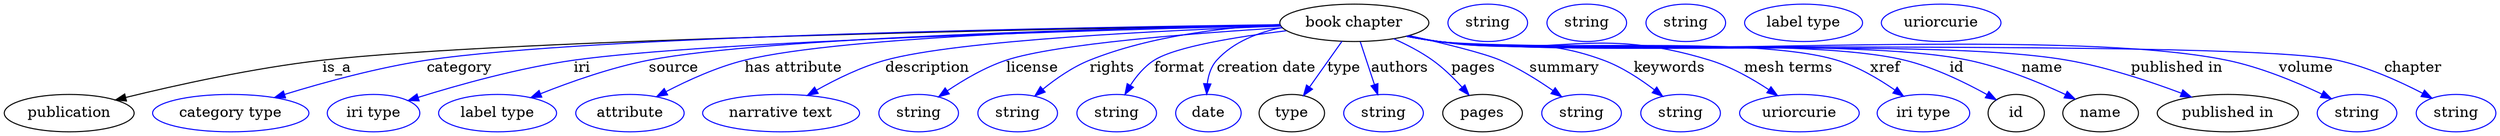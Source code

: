 digraph {
	graph [bb="0,0,1999.6,123"];
	node [label="\N"];
	"book chapter"	 [height=0.5,
		label="book chapter",
		pos="1070,105",
		width=1.5707];
	publication	 [height=0.5,
		pos="50.046,18",
		width=1.3902];
	"book chapter" -> publication	 [label=is_a,
		lp="267.05,61.5",
		pos="e,87.91,30.029 1013.5,103.81 854.01,100.25 402.82,88.674 256.05,69 200.89,61.607 139.1,45.183 97.716,32.96"];
	category	 [color=blue,
		height=0.5,
		label="category type",
		pos="177.05,18",
		width=1.6249];
	"book chapter" -> category	 [color=blue,
		label=category,
		lp="364.55,61.5",
		pos="e,213.51,32.258 1013.5,104.05 865.68,101.27 469.95,91.847 341.05,69 300.34,61.785 255.61,47.424 223.17,35.775",
		style=solid];
	iri	 [color=blue,
		height=0.5,
		label="iri type",
		pos="290.05,18",
		width=1.011];
	"book chapter" -> iri	 [color=blue,
		label=iri,
		lp="462.55,61.5",
		pos="e,318.09,29.513 1013.3,103.2 882.43,98.788 562.32,86.529 456.05,69 401.47,59.998 388.54,53.435 336.05,36 333.3,35.088 330.48,34.103 \
327.65,33.081",
		style=solid];
	source	 [color=blue,
		height=0.5,
		label="label type",
		pos="390.05,18",
		width=1.2638];
	"book chapter" -> source	 [color=blue,
		label=source,
		lp="538.05,61.5",
		pos="e,418.41,32.082 1013.3,103.5 892.36,99.938 612.74,89.69 520.05,69 487.84,61.811 453.13,47.85 427.68,36.349",
		style=solid];
	"has attribute"	 [color=blue,
		height=0.5,
		label=attribute,
		pos="494.05,18",
		width=1.1193];
	"book chapter" -> "has attribute"	 [color=blue,
		label="has attribute",
		lp="631.55,61.5",
		pos="e,517.39,32.672 1013.5,103.36 905.76,99.8 674.86,89.93 598.05,69 572.64,62.077 546.01,48.893 526.06,37.664",
		style=solid];
	description	 [color=blue,
		height=0.5,
		label="narrative text",
		pos="610.05,18",
		width=1.6068];
	"book chapter" -> description	 [color=blue,
		label=description,
		lp="734.55,61.5",
		pos="e,633.98,34.488 1013.9,102.21 926.05,97.376 760.43,86.293 704.05,69 682.43,62.371 660.11,50.509 642.65,39.892",
		style=solid];
	license	 [color=blue,
		height=0.5,
		label=string,
		pos="716.05,18",
		width=0.84854];
	"book chapter" -> license	 [color=blue,
		label=license,
		lp="819.05,61.5",
		pos="e,734.59,32.376 1015.2,100.37 948.05,94.23 838.57,82.587 800.05,69 779.55,61.77 758.65,49.104 742.82,38.204",
		style=solid];
	rights	 [color=blue,
		height=0.5,
		label=string,
		pos="795.05,18",
		width=0.84854];
	"book chapter" -> rights	 [color=blue,
		label=rights,
		lp="882.55,61.5",
		pos="e,811.79,33.141 1014.3,101.73 972.48,97.721 914.44,88.808 867.05,69 850,61.877 833.04,50.148 819.86,39.734",
		style=solid];
	format	 [color=blue,
		height=0.5,
		label=string,
		pos="874.05,18",
		width=0.84854];
	"book chapter" -> format	 [color=blue,
		label=format,
		lp="937.55,61.5",
		pos="e,885.01,35.17 1015.3,100.11 985.19,95.48 948.15,86.486 919.05,69 908.24,62.51 898.62,52.567 891.08,43.177",
		style=solid];
	"creation date"	 [color=blue,
		height=0.5,
		label=date,
		pos="950.05,18",
		width=0.75];
	"book chapter" -> "creation date"	 [color=blue,
		label="creation date",
		lp="1005,61.5",
		pos="e,953.24,36.146 1020.7,96.144 1002.9,90.826 983.8,82.377 970.05,69 963.65,62.778 959.25,54.265 956.25,45.976",
		style=solid];
	type	 [height=0.5,
		pos="1022,18",
		width=0.75];
	"book chapter" -> type	 [color=blue,
		label=type,
		lp="1061,61.5",
		pos="e,1031.5,35.115 1060.1,86.974 1053.3,74.599 1044.1,57.979 1036.5,44.153",
		style=solid];
	authors	 [color=blue,
		height=0.5,
		label=string,
		pos="1098,18",
		width=0.84854];
	"book chapter" -> authors	 [color=blue,
		label=authors,
		lp="1106,61.5",
		pos="e,1092.3,35.706 1075.8,86.974 1079.7,74.996 1084.8,59.04 1089.2,45.491",
		style=solid];
	pages	 [height=0.5,
		pos="1177,18",
		width=0.84854];
	"book chapter" -> pages	 [color=blue,
		label=pages,
		lp="1161.5,61.5",
		pos="e,1163.7,34.768 1099.5,89.555 1109.6,83.697 1120.7,76.593 1130,69 1139.6,61.201 1149.1,51.462 1157,42.591",
		style=solid];
	summary	 [color=blue,
		height=0.5,
		label=string,
		pos="1256,18",
		width=0.84854];
	"book chapter" -> summary	 [color=blue,
		label=summary,
		lp="1233,61.5",
		pos="e,1237.8,32.556 1111.9,92.766 1137.9,84.912 1168.6,75.081 1181,69 1198.1,60.627 1215.8,48.787 1229.7,38.622",
		style=solid];
	keywords	 [color=blue,
		height=0.5,
		label=string,
		pos="1335,18",
		width=0.84854];
	"book chapter" -> keywords	 [color=blue,
		label=keywords,
		lp="1317.5,61.5",
		pos="e,1318.4,33.344 1111.5,92.664 1119.3,90.59 1127.4,88.597 1135,87 1191.3,75.309 1209.7,90.202 1263,69 1280.2,62.183 1297.2,50.472 \
1310.3,39.991",
		style=solid];
	"mesh terms"	 [color=blue,
		height=0.5,
		label=uriorcurie,
		pos="1429,18",
		width=1.2638];
	"book chapter" -> "mesh terms"	 [color=blue,
		label="mesh terms",
		lp="1411,61.5",
		pos="e,1409.1,34.381 1111,92.407 1118.9,90.332 1127.2,88.404 1135,87 1228.6,70.25 1258,99.166 1348,69 1367,62.648 1386.1,50.994 1400.9,\
40.428",
		style=solid];
	xref	 [color=blue,
		height=0.5,
		label="iri type",
		pos="1529,18",
		width=1.011];
	"book chapter" -> xref	 [color=blue,
		label=xref,
		lp="1490,61.5",
		pos="e,1510.2,33.568 1110.7,92.328 1118.7,90.234 1127.1,88.318 1135,87 1203.6,75.669 1380.8,89.988 1447,69 1466.8,62.732 1486.6,50.611 \
1501.8,39.758",
		style=solid];
	id	 [height=0.5,
		pos="1610,18",
		width=0.75];
	"book chapter" -> id	 [color=blue,
		label=id,
		lp="1550.5,61.5",
		pos="e,1590.5,30.557 1110.7,92.271 1118.7,90.181 1127.1,88.282 1135,87 1297.6,60.871 1345.4,109.31 1505,69 1532.5,62.072 1561.2,47.532 \
1581.7,35.743",
		style=solid];
	name	 [height=0.5,
		pos="1686,18",
		width=0.84854];
	"book chapter" -> name	 [color=blue,
		label=name,
		lp="1622.5,61.5",
		pos="e,1663.2,30.211 1110.3,92.321 1118.4,90.199 1126.9,88.275 1135,87 1321.8,57.581 1374.9,107.37 1560,69 1593.4,62.078 1629.3,46.715 \
1654.2,34.649",
		style=solid];
	"published in"	 [height=0.5,
		pos="1788,18",
		width=1.4985];
	"book chapter" -> "published in"	 [color=blue,
		label="published in",
		lp="1729.5,61.5",
		pos="e,1755.8,32.439 1110.3,92.277 1118.4,90.159 1126.9,88.248 1135,87 1357.9,52.677 1420.4,110.65 1642,69 1678.3,62.183 1717.7,47.982 \
1746.5,36.293",
		style=solid];
	volume	 [color=blue,
		height=0.5,
		label=string,
		pos="1890,18",
		width=0.84854];
	"book chapter" -> volume	 [color=blue,
		label=volume,
		lp="1837,61.5",
		pos="e,1867.8,30.317 1110.3,92.232 1118.4,90.118 1126.9,88.219 1135,87 1274,66.099 1629.4,97.107 1767,69 1799.6,62.346 1834.5,47.058 \
1858.7,34.945",
		style=solid];
	chapter	 [color=blue,
		height=0.5,
		label=string,
		pos="1969,18",
		width=0.84854];
	"book chapter" -> chapter	 [color=blue,
		label=chapter,
		lp="1922,61.5",
		pos="e,1947.9,31.374 1110.3,92.209 1118.4,90.096 1126.9,88.204 1135,87 1294.9,63.257 1704.9,106.59 1862,69 1889.6,62.412 1918.4,48.166 \
1939.2,36.401",
		style=solid];
	publication_type	 [color=blue,
		height=0.5,
		label=string,
		pos="1175,105",
		width=0.84854];
	publication_pages	 [color=blue,
		height=0.5,
		label=string,
		pos="1254,105",
		width=0.84854];
	publication_id	 [color=blue,
		height=0.5,
		label=string,
		pos="1333,105",
		width=0.84854];
	publication_name	 [color=blue,
		height=0.5,
		label="label type",
		pos="1427,105",
		width=1.2638];
	"book chapter_published in"	 [color=blue,
		height=0.5,
		label=uriorcurie,
		pos="1536,105",
		width=1.2638];
}
